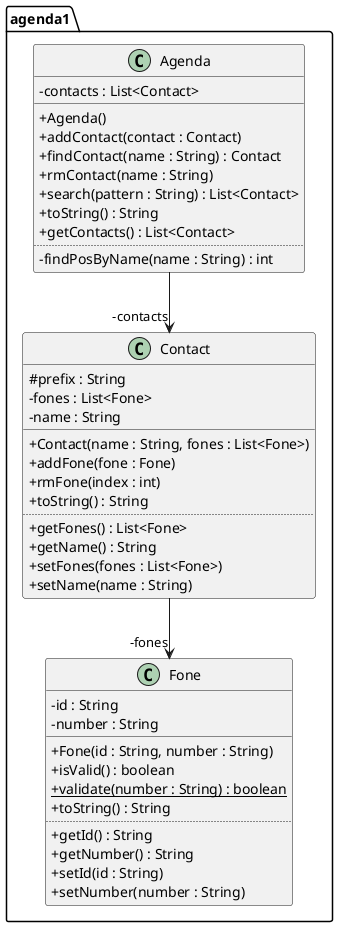 @startuml diagrama
'!theme resume-light
skinparam classAttributeIconSize 0
hide empty methods
hide empty attributes
skinparam nodesep 70
skinparam ranksep 60
package agenda1 {
class Agenda {
    - contacts : List<Contact>
    __
    + Agenda()
    + addContact(contact : Contact)
    + findContact(name : String) : Contact 
    + rmContact(name : String)
    + search(pattern : String) : List<Contact>
    + toString() : String 
    + getContacts() : List<Contact>
    ..
    - findPosByName(name : String) : int
}
class Contact {
    # prefix : String 
    - fones : List<Fone>
    - name : String 
    __
    + Contact(name : String, fones : List<Fone>)
    + addFone(fone : Fone) 
    + rmFone(index : int)
    + toString() : String 
    ..
    + getFones() : List<Fone> 
    + getName() : String 
    + setFones(fones : List<Fone>)
    + setName(name : String)
}
class Fone {
    - id : String 
    - number : String 
    __
    + Fone(id : String, number : String)
    + isValid() : boolean 
    + {static} validate(number : String) : boolean 
    + toString() : String
    ..
    + getId() : String 
    + getNumber() : String 
    + setId(id : String)
    + setNumber(number : String)
}
Agenda --> "-contacts" Contact
Contact --> "-fones" Fone 
}
@enduml